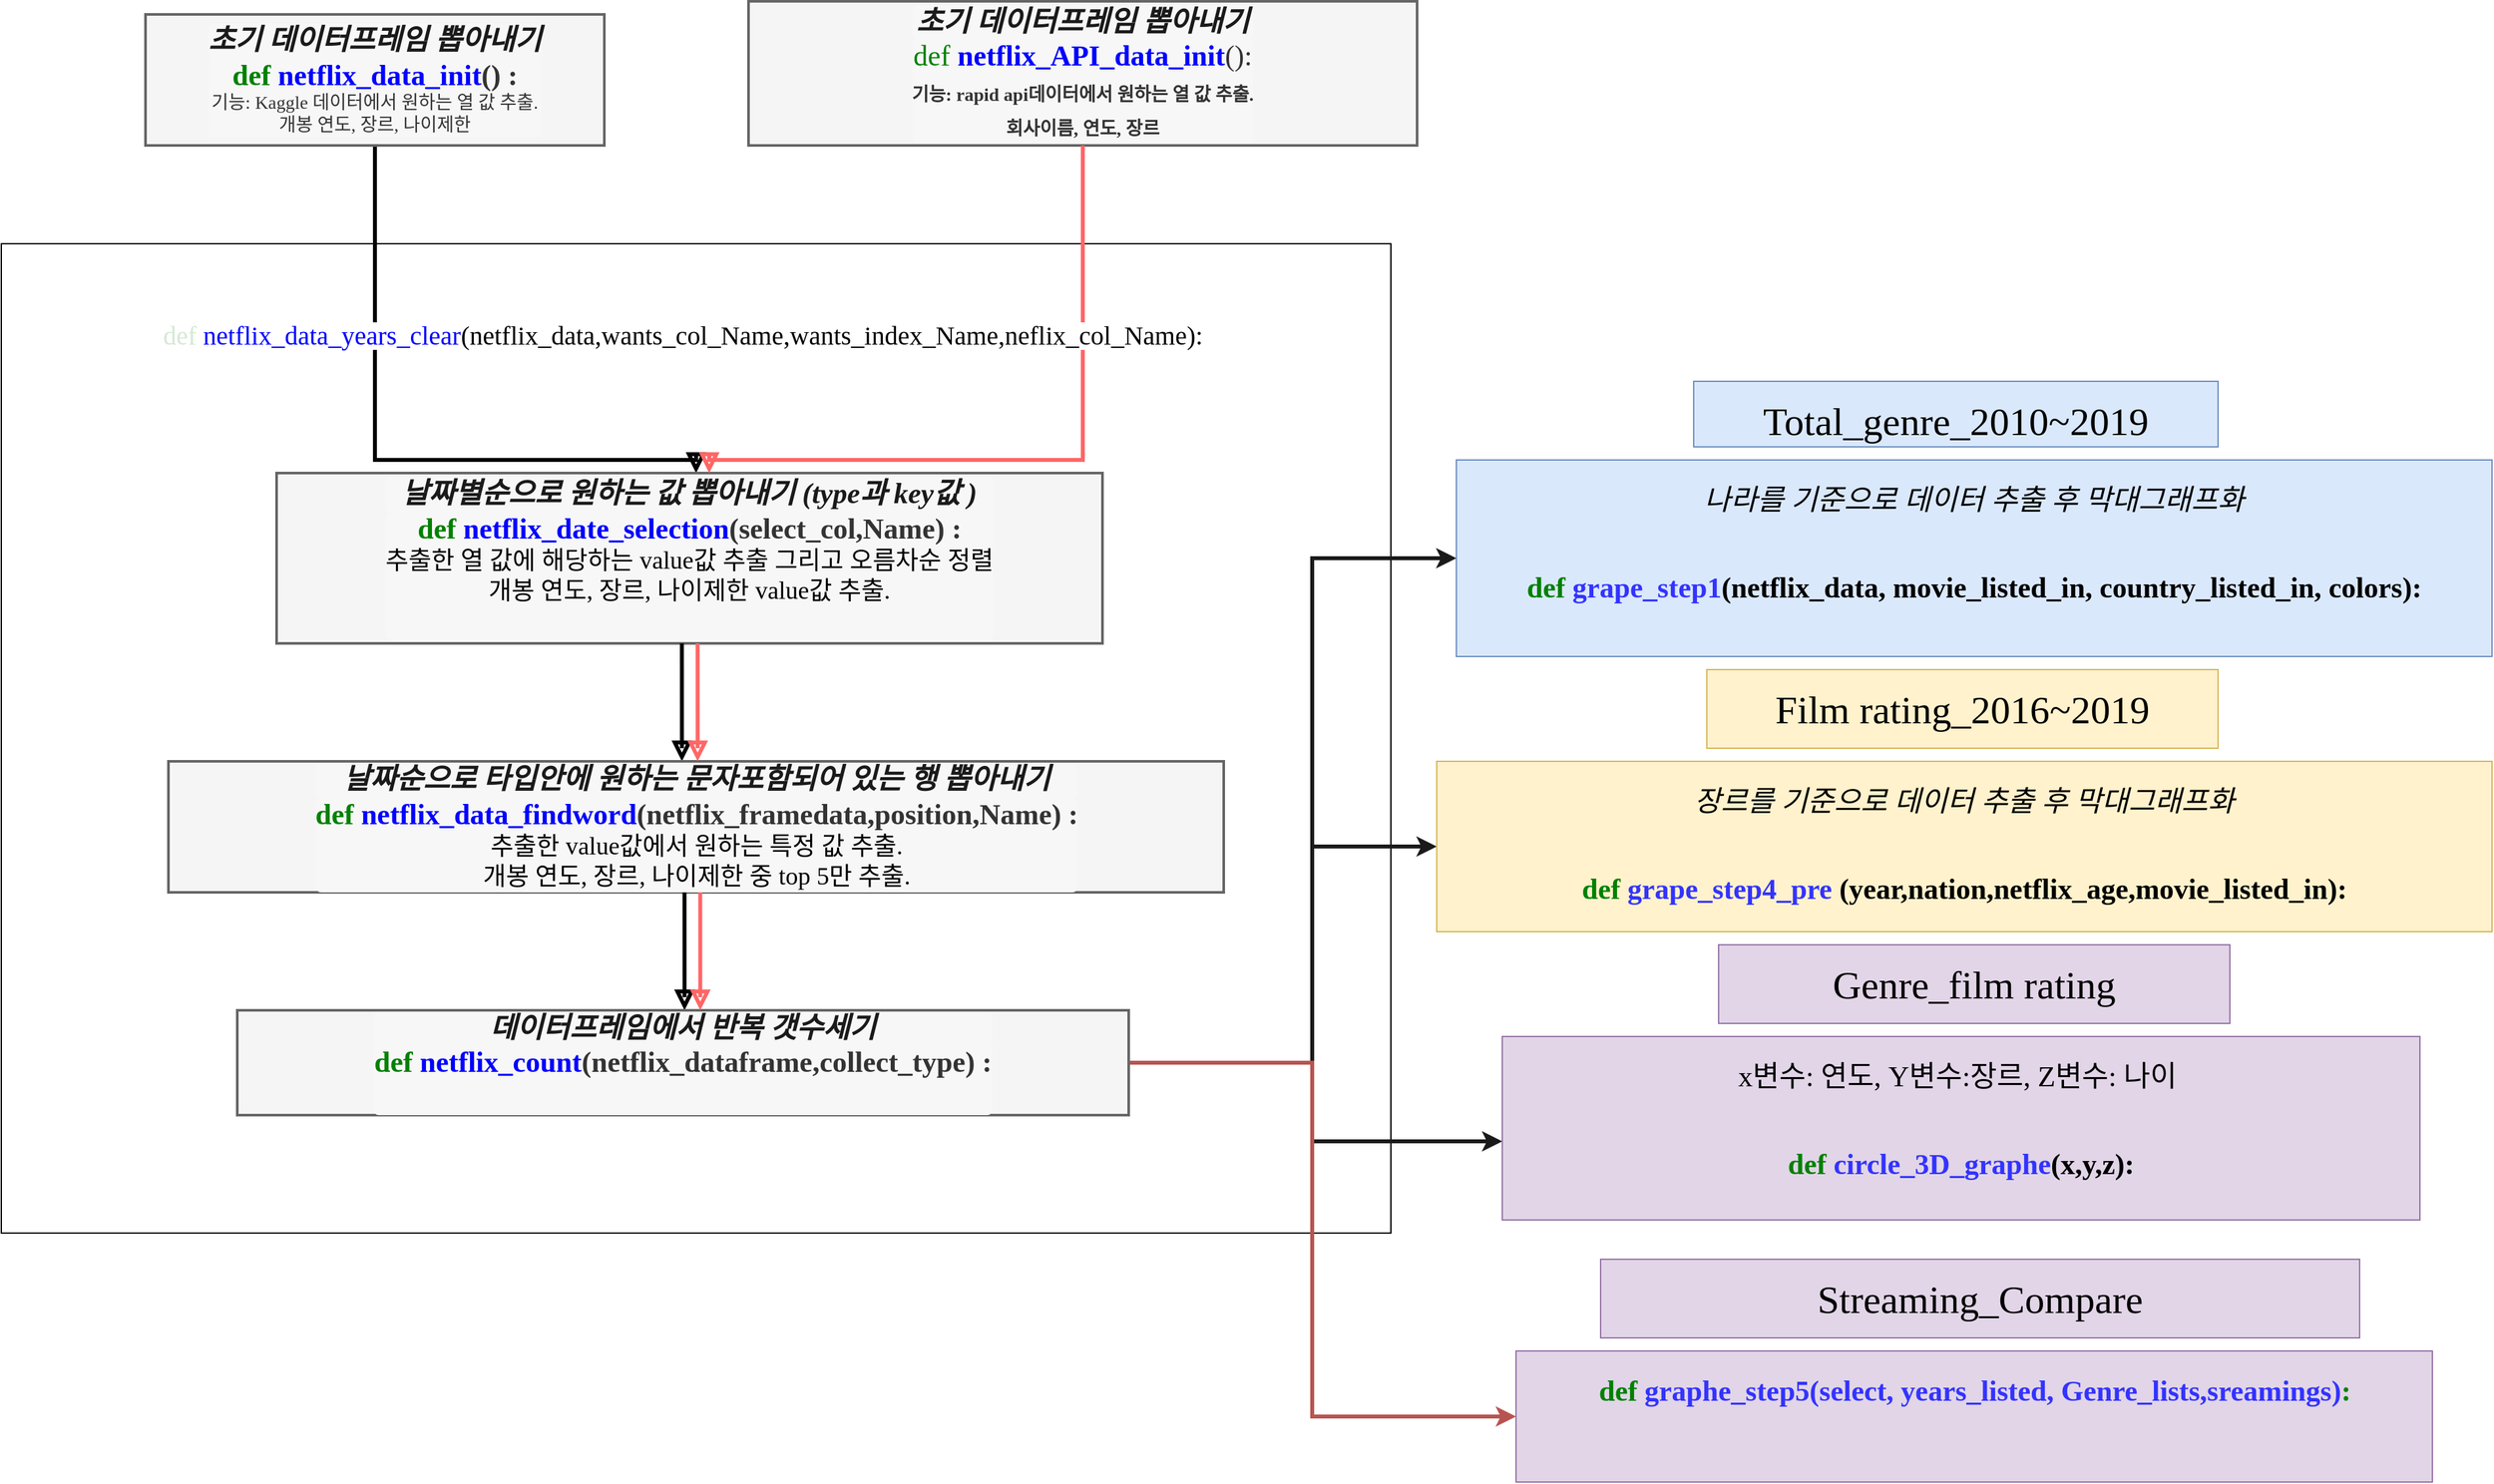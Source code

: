 <mxfile version="13.10.0" type="github">
  <diagram id="C5RBs43oDa-KdzZeNtuy" name="Page-1">
    <mxGraphModel dx="1950" dy="1880" grid="1" gridSize="10" guides="1" tooltips="1" connect="1" arrows="1" fold="1" page="1" pageScale="1" pageWidth="827" pageHeight="1169" math="0" shadow="0">
      <root>
        <mxCell id="WIyWlLk6GJQsqaUBKTNV-0" />
        <mxCell id="WIyWlLk6GJQsqaUBKTNV-1" parent="WIyWlLk6GJQsqaUBKTNV-0" />
        <mxCell id="mw83kt3SS6klAZHMBNV8-18" value="" style="rounded=0;whiteSpace=wrap;html=1;" vertex="1" parent="WIyWlLk6GJQsqaUBKTNV-1">
          <mxGeometry x="110" y="195" width="1060" height="755" as="geometry" />
        </mxCell>
        <mxCell id="WIyWlLk6GJQsqaUBKTNV-2" value="" style="rounded=0;html=1;jettySize=auto;orthogonalLoop=1;fontSize=11;endArrow=block;endFill=0;endSize=8;strokeWidth=3;shadow=0;labelBackgroundColor=none;edgeStyle=orthogonalEdgeStyle;fontFamily=Verdana;" parent="WIyWlLk6GJQsqaUBKTNV-1" source="WIyWlLk6GJQsqaUBKTNV-3" edge="1">
          <mxGeometry relative="1" as="geometry">
            <mxPoint x="640" y="370" as="targetPoint" />
            <Array as="points">
              <mxPoint x="640" y="360" />
            </Array>
          </mxGeometry>
        </mxCell>
        <mxCell id="WIyWlLk6GJQsqaUBKTNV-3" value="&lt;div style=&quot;margin-top: 0px ; margin-bottom: 0px ; padding: 0px ; font-size: 22px ; border-radius: 4px ; line-height: inherit ; word-break: break-all ; overflow-wrap: break-word ; background-color: rgb(247 , 247 , 247) ; border: none&quot;&gt;&lt;span class=&quot;c1&quot; style=&quot;margin: 0px ; padding: 0px ; font-style: italic ; font-size: 22px&quot;&gt;&lt;font color=&quot;#1a1a1a&quot;&gt;초기 데이터프레임 뽑아내기&lt;/font&gt;&lt;/span&gt;&lt;/div&gt;&lt;div style=&quot;margin-top: 0px ; margin-bottom: 0px ; padding: 0px ; font-size: 22px ; border-radius: 4px ; line-height: inherit ; word-break: break-all ; overflow-wrap: break-word ; background-color: rgb(247 , 247 , 247) ; border: none&quot;&gt;&lt;span class=&quot;c1&quot; style=&quot;margin: 0px ; padding: 0px ; font-style: italic ; font-size: 22px&quot;&gt;&lt;div style=&quot;margin-top: 0px ; margin-bottom: 0px ; padding: 0px ; color: rgb(51 , 51 , 51) ; border-radius: 4px ; line-height: inherit ; word-break: break-all ; overflow-wrap: break-word ; border: none ; font-style: normal ; font-size: 22px&quot;&gt;&lt;span class=&quot;k&quot; style=&quot;margin: 0px ; padding: 0px ; color: green ; font-size: 22px&quot;&gt;def&lt;/span&gt; &lt;span class=&quot;nf&quot; style=&quot;margin: 0px ; padding: 0px ; color: blue ; font-size: 22px&quot;&gt;netflix_data_init&lt;/span&gt;&lt;span class=&quot;p&quot; style=&quot;margin: 0px ; padding: 0px ; font-size: 22px&quot;&gt;()&lt;/span&gt; &lt;span class=&quot;p&quot; style=&quot;margin: 0px ; padding: 0px ; font-size: 22px&quot;&gt;:&lt;/span&gt;&lt;/div&gt;&lt;div style=&quot;color: rgb(51 , 51 , 51) ; margin-top: 0px ; margin-bottom: 0px ; padding: 0px ; border-radius: 4px ; line-height: inherit ; word-break: break-all ; overflow-wrap: break-word ; border: none ; font-style: normal ; font-size: 22px&quot;&gt;&lt;span class=&quot;p&quot; style=&quot;margin: 0px ; padding: 0px ; font-size: 22px&quot;&gt;&lt;div style=&quot;font-weight: normal ; margin-top: 0px ; margin-bottom: 0px ; padding: 0px ; font-size: 14px ; border-radius: 4px ; line-height: inherit ; word-break: break-all ; overflow-wrap: break-word ; border: none&quot;&gt;기능: Kaggle 데이터에서 원하는 열 값 추출.&lt;/div&gt;&lt;div style=&quot;font-weight: normal ; margin-top: 0px ; margin-bottom: 0px ; padding: 0px ; font-size: 14px ; border-radius: 4px ; line-height: inherit ; word-break: break-all ; overflow-wrap: break-word ; border: none&quot;&gt;개봉 연도, 장르, 나이제한&lt;/div&gt;&lt;/span&gt;&lt;/div&gt;&lt;/span&gt;&lt;/div&gt;" style="rounded=1;whiteSpace=wrap;html=1;fontSize=22;glass=0;strokeWidth=2;shadow=0;arcSize=0;fillColor=#f5f5f5;strokeColor=#666666;fontColor=#333333;fontStyle=1;fontFamily=Verdana;" parent="WIyWlLk6GJQsqaUBKTNV-1" vertex="1">
          <mxGeometry x="220" y="20" width="350" height="100" as="geometry" />
        </mxCell>
        <mxCell id="v4P511_lq6QHLKLVtvHj-0" value="&lt;h2 style=&quot;box-sizing: border-box; margin: 0px 0px 30px; padding: 0px; font-weight: normal; line-height: 47.5px; color: rgb(0, 0, 0); font-style: normal; font-stretch: normal; letter-spacing: normal; text-indent: 0px; text-transform: none; word-spacing: 0px; text-decoration: none;&quot;&gt;&lt;font style=&quot;font-size: 30px&quot;&gt;Total_genre_2010~2019&lt;/font&gt;&lt;/h2&gt;" style="text;whiteSpace=wrap;html=1;fillColor=#dae8fc;strokeColor=#6c8ebf;align=center;fontFamily=Verdana;" parent="WIyWlLk6GJQsqaUBKTNV-1" vertex="1">
          <mxGeometry x="1401" y="300" width="400" height="50" as="geometry" />
        </mxCell>
        <mxCell id="v4P511_lq6QHLKLVtvHj-3" value="&lt;div style=&quot;margin-top: 0px ; margin-bottom: 0px ; padding: 0px ; font-size: 22px ; border-radius: 4px ; line-height: inherit ; word-break: break-all ; overflow-wrap: break-word ; background-color: rgb(247 , 247 , 247) ; border: none&quot;&gt;&lt;font color=&quot;#1a1a1a&quot;&gt;&lt;span class=&quot;c1&quot; style=&quot;margin: 0px ; padding: 0px ; font-style: italic ; font-size: 22px&quot;&gt;날짜별순으로 원하는 값 뽑아내기 (type과 key값 )&lt;/span&gt;&lt;br style=&quot;font-size: 22px&quot;&gt;&lt;/font&gt;&lt;/div&gt;&lt;div style=&quot;margin-top: 0px ; margin-bottom: 0px ; padding: 0px ; font-size: 22px ; border-radius: 4px ; line-height: inherit ; word-break: break-all ; overflow-wrap: break-word ; background-color: rgb(247 , 247 , 247) ; border: none&quot;&gt;&lt;div style=&quot;margin-top: 0px ; margin-bottom: 0px ; padding: 0px ; border-radius: 4px ; line-height: inherit ; word-break: break-all ; overflow-wrap: break-word ; border: none ; font-size: 22px&quot;&gt;&lt;span class=&quot;k&quot; style=&quot;margin: 0px ; padding: 0px ; color: green ; font-size: 22px&quot;&gt;def&lt;/span&gt; &lt;span class=&quot;nf&quot; style=&quot;margin: 0px ; padding: 0px ; color: blue ; font-size: 22px&quot;&gt;netflix_date_selection&lt;/span&gt;&lt;span class=&quot;p&quot; style=&quot;margin: 0px ; padding: 0px ; font-size: 22px&quot;&gt;(&lt;/span&gt;&lt;span class=&quot;n&quot; style=&quot;margin: 0px ; padding: 0px ; font-size: 22px&quot;&gt;select_col&lt;/span&gt;&lt;span class=&quot;p&quot; style=&quot;margin: 0px ; padding: 0px ; font-size: 22px&quot;&gt;,&lt;/span&gt;&lt;span class=&quot;n&quot; style=&quot;margin: 0px ; padding: 0px ; font-size: 22px&quot;&gt;Name&lt;/span&gt;&lt;span class=&quot;p&quot; style=&quot;margin: 0px ; padding: 0px ; font-size: 22px&quot;&gt;)&lt;/span&gt; &lt;span class=&quot;p&quot; style=&quot;margin: 0px ; padding: 0px ; font-size: 22px&quot;&gt;:&lt;/span&gt;&lt;br style=&quot;font-size: 22px&quot;&gt;&lt;/div&gt;&lt;div style=&quot;margin-top: 0px ; margin-bottom: 0px ; padding: 0px ; border-radius: 4px ; line-height: inherit ; word-break: break-all ; overflow-wrap: break-word ; border: none ; font-size: 22px&quot;&gt;&lt;span class=&quot;p&quot; style=&quot;margin: 0px ; padding: 0px ; font-size: 19px&quot;&gt;&lt;font color=&quot;#000000&quot; style=&quot;font-size: 19px&quot;&gt;&lt;div style=&quot;font-weight: normal ; margin-top: 0px ; margin-bottom: 0px ; padding: 0px ; border-radius: 4px ; line-height: inherit ; word-break: break-all ; overflow-wrap: break-word ; border: none&quot;&gt;&lt;span class=&quot;p&quot; style=&quot;margin: 0px ; padding: 0px&quot;&gt;추출한 열 값에 해당하는 value값 추출 그리고 오름차순 정렬&lt;/span&gt;&lt;/div&gt;&lt;div style=&quot;font-weight: normal ; margin-top: 0px ; margin-bottom: 0px ; padding: 0px ; border-radius: 4px ; line-height: inherit ; word-break: break-all ; overflow-wrap: break-word ; border: none&quot;&gt;&lt;span class=&quot;p&quot; style=&quot;margin: 0px ; padding: 0px&quot;&gt;개봉 연도, 장르, 나이제한 value값 추출.&lt;/span&gt;&lt;/div&gt;&lt;/font&gt;&lt;/span&gt;&lt;/div&gt;&lt;div style=&quot;color: rgb(51 , 51 , 51) ; font-size: 22px&quot;&gt;&lt;span class=&quot;p&quot; style=&quot;margin: 0px ; padding: 0px ; font-size: 22px&quot;&gt;&lt;br style=&quot;font-size: 22px&quot;&gt;&lt;/span&gt;&lt;/div&gt;&lt;/div&gt;" style="rounded=1;whiteSpace=wrap;html=1;fontSize=22;glass=0;strokeWidth=2;shadow=0;arcSize=0&#xa;;fillColor=#f5f5f5;strokeColor=#666666;fontColor=#333333;fontStyle=1;fontFamily=Verdana;" parent="WIyWlLk6GJQsqaUBKTNV-1" vertex="1">
          <mxGeometry x="320" y="370" width="630" height="130" as="geometry" />
        </mxCell>
        <mxCell id="v4P511_lq6QHLKLVtvHj-4" value="" style="rounded=0;html=1;jettySize=auto;orthogonalLoop=1;fontSize=11;endArrow=block;endFill=0;endSize=8;strokeWidth=3;shadow=0;labelBackgroundColor=none;edgeStyle=orthogonalEdgeStyle;fontFamily=Verdana;" parent="WIyWlLk6GJQsqaUBKTNV-1" edge="1">
          <mxGeometry relative="1" as="geometry">
            <mxPoint x="629.17" y="500" as="sourcePoint" />
            <mxPoint x="629.17" y="590" as="targetPoint" />
            <Array as="points">
              <mxPoint x="629.17" y="580" />
            </Array>
          </mxGeometry>
        </mxCell>
        <mxCell id="v4P511_lq6QHLKLVtvHj-5" value="&lt;div style=&quot;margin-top: 0px ; margin-bottom: 0px ; padding: 0px ; font-size: 22px ; border-radius: 4px ; line-height: inherit ; word-break: break-all ; overflow-wrap: break-word ; background-color: rgb(247 , 247 , 247) ; border: none&quot;&gt;&lt;span class=&quot;c1&quot; style=&quot;margin: 0px ; padding: 0px ; font-style: italic ; font-size: 22px&quot;&gt;&lt;font color=&quot;#1a1a1a&quot;&gt;날짜순으로 타입안에 원하는 문자포함되어 있는 행 뽑아내기&lt;/font&gt;&lt;/span&gt;&lt;br style=&quot;font-size: 22px&quot;&gt;&lt;/div&gt;&lt;div style=&quot;margin-top: 0px ; margin-bottom: 0px ; padding: 0px ; font-size: 22px ; border-radius: 4px ; line-height: inherit ; word-break: break-all ; overflow-wrap: break-word ; background-color: rgb(247 , 247 , 247) ; border: none&quot;&gt;&lt;div style=&quot;color: rgb(51 , 51 , 51) ; margin-top: 0px ; margin-bottom: 0px ; padding: 0px ; border-radius: 4px ; line-height: inherit ; word-break: break-all ; overflow-wrap: break-word ; border: none ; font-size: 22px&quot;&gt;&lt;span class=&quot;k&quot; style=&quot;margin: 0px ; padding: 0px ; color: green ; font-size: 22px&quot;&gt;def&lt;/span&gt; &lt;span class=&quot;nf&quot; style=&quot;margin: 0px ; padding: 0px ; color: blue ; font-size: 22px&quot;&gt;netflix_data_findword&lt;/span&gt;&lt;span class=&quot;p&quot; style=&quot;margin: 0px ; padding: 0px ; font-size: 22px&quot;&gt;(&lt;/span&gt;&lt;span class=&quot;n&quot; style=&quot;margin: 0px ; padding: 0px ; font-size: 22px&quot;&gt;netflix_framedata&lt;/span&gt;&lt;span class=&quot;p&quot; style=&quot;margin: 0px ; padding: 0px ; font-size: 22px&quot;&gt;,&lt;/span&gt;&lt;span class=&quot;n&quot; style=&quot;margin: 0px ; padding: 0px ; font-size: 22px&quot;&gt;position&lt;/span&gt;&lt;span class=&quot;p&quot; style=&quot;margin: 0px ; padding: 0px ; font-size: 22px&quot;&gt;,&lt;/span&gt;&lt;span class=&quot;n&quot; style=&quot;margin: 0px ; padding: 0px ; font-size: 22px&quot;&gt;Name&lt;/span&gt;&lt;span class=&quot;p&quot; style=&quot;margin: 0px ; padding: 0px ; font-size: 22px&quot;&gt;)&lt;/span&gt; &lt;span class=&quot;p&quot; style=&quot;margin: 0px ; padding: 0px ; font-size: 22px&quot;&gt;:&lt;/span&gt;&lt;br style=&quot;font-size: 22px&quot;&gt;&lt;/div&gt;&lt;div style=&quot;font-size: 22px&quot;&gt;&lt;span class=&quot;p&quot; style=&quot;margin: 0px ; padding: 0px ; font-size: 22px&quot;&gt;&lt;div style=&quot;font-weight: normal ; margin-top: 0px ; margin-bottom: 0px ; padding: 0px ; font-size: 19px ; border-radius: 4px ; line-height: inherit ; word-break: break-all ; overflow-wrap: break-word ; border: none&quot;&gt;&lt;font color=&quot;#000000&quot; style=&quot;font-size: 19px&quot;&gt;&lt;div style=&quot;margin-top: 0px ; margin-bottom: 0px ; padding: 0px ; border-radius: 4px ; line-height: inherit ; word-break: break-all ; overflow-wrap: break-word ; border: none&quot;&gt;추출한 value값에서 원하는 특정 값 추출. &lt;/div&gt;&lt;div style=&quot;margin-top: 0px ; margin-bottom: 0px ; padding: 0px ; border-radius: 4px ; line-height: inherit ; word-break: break-all ; overflow-wrap: break-word ; border: none&quot;&gt;개봉 연도, 장르, 나이제한 중 top 5만 추출. &lt;/div&gt;&lt;/font&gt;&lt;/div&gt;&lt;/span&gt;&lt;/div&gt;&lt;/div&gt;" style="rounded=1;whiteSpace=wrap;html=1;fontSize=22;glass=0;strokeWidth=2;shadow=0;arcSize=0;fillColor=#f5f5f5;strokeColor=#666666;fontColor=#333333;fontStyle=1;fontFamily=Verdana;" parent="WIyWlLk6GJQsqaUBKTNV-1" vertex="1">
          <mxGeometry x="237.5" y="590" width="805" height="100" as="geometry" />
        </mxCell>
        <mxCell id="v4P511_lq6QHLKLVtvHj-6" value="" style="rounded=0;html=1;jettySize=auto;orthogonalLoop=1;fontSize=11;endArrow=block;endFill=0;endSize=8;strokeWidth=3;shadow=0;labelBackgroundColor=none;edgeStyle=orthogonalEdgeStyle;fontFamily=Verdana;" parent="WIyWlLk6GJQsqaUBKTNV-1" edge="1">
          <mxGeometry relative="1" as="geometry">
            <mxPoint x="631.17" y="690" as="sourcePoint" />
            <mxPoint x="631.17" y="780" as="targetPoint" />
            <Array as="points">
              <mxPoint x="631.17" y="770" />
            </Array>
          </mxGeometry>
        </mxCell>
        <mxCell id="hbJDEx1IGWLHkMpEqQxU-16" style="edgeStyle=orthogonalEdgeStyle;rounded=0;orthogonalLoop=1;jettySize=auto;html=1;entryX=0;entryY=0.5;entryDx=0;entryDy=0;strokeWidth=3;strokeColor=#1A1A1A;fontFamily=Verdana;" parent="WIyWlLk6GJQsqaUBKTNV-1" source="v4P511_lq6QHLKLVtvHj-7" target="hbJDEx1IGWLHkMpEqQxU-2" edge="1">
          <mxGeometry relative="1" as="geometry">
            <Array as="points">
              <mxPoint x="1110" y="820" />
              <mxPoint x="1110" y="435" />
            </Array>
          </mxGeometry>
        </mxCell>
        <mxCell id="hbJDEx1IGWLHkMpEqQxU-17" style="edgeStyle=orthogonalEdgeStyle;rounded=0;orthogonalLoop=1;jettySize=auto;html=1;entryX=0;entryY=0.5;entryDx=0;entryDy=0;strokeColor=#1A1A1A;strokeWidth=3;fontFamily=Verdana;" parent="WIyWlLk6GJQsqaUBKTNV-1" source="v4P511_lq6QHLKLVtvHj-7" target="hbJDEx1IGWLHkMpEqQxU-3" edge="1">
          <mxGeometry relative="1" as="geometry">
            <Array as="points">
              <mxPoint x="1110" y="820" />
              <mxPoint x="1110" y="655" />
            </Array>
          </mxGeometry>
        </mxCell>
        <mxCell id="hbJDEx1IGWLHkMpEqQxU-18" style="edgeStyle=orthogonalEdgeStyle;rounded=0;orthogonalLoop=1;jettySize=auto;html=1;strokeColor=#1A1A1A;strokeWidth=3;fontFamily=Verdana;" parent="WIyWlLk6GJQsqaUBKTNV-1" source="v4P511_lq6QHLKLVtvHj-7" target="hbJDEx1IGWLHkMpEqQxU-8" edge="1">
          <mxGeometry relative="1" as="geometry">
            <Array as="points">
              <mxPoint x="1110" y="820" />
              <mxPoint x="1110" y="880" />
            </Array>
          </mxGeometry>
        </mxCell>
        <mxCell id="hbJDEx1IGWLHkMpEqQxU-22" style="edgeStyle=orthogonalEdgeStyle;rounded=0;orthogonalLoop=1;jettySize=auto;html=1;entryX=0;entryY=0.5;entryDx=0;entryDy=0;strokeColor=#b85450;strokeWidth=3;fillColor=#f8cecc;fontFamily=Verdana;" parent="WIyWlLk6GJQsqaUBKTNV-1" source="v4P511_lq6QHLKLVtvHj-7" target="hbJDEx1IGWLHkMpEqQxU-21" edge="1">
          <mxGeometry relative="1" as="geometry">
            <Array as="points">
              <mxPoint x="1110" y="820" />
              <mxPoint x="1110" y="1090" />
            </Array>
          </mxGeometry>
        </mxCell>
        <mxCell id="v4P511_lq6QHLKLVtvHj-7" value="&lt;div style=&quot;margin-top: 0px ; margin-bottom: 0px ; padding: 0px ; font-size: 22px ; border-radius: 4px ; line-height: inherit ; word-break: break-all ; overflow-wrap: break-word ; background-color: rgb(247 , 247 , 247) ; border: none&quot;&gt;&lt;font color=&quot;#1a1a1a&quot;&gt;&lt;span class=&quot;c1&quot; style=&quot;margin: 0px ; padding: 0px ; font-style: italic ; font-size: 22px&quot;&gt;데이터프레임에서 반복 갯수세기&lt;/span&gt;&lt;br style=&quot;font-size: 22px&quot;&gt;&lt;/font&gt;&lt;/div&gt;&lt;div style=&quot;margin-top: 0px ; margin-bottom: 0px ; padding: 0px ; font-size: 22px ; border-radius: 4px ; line-height: inherit ; word-break: break-all ; overflow-wrap: break-word ; background-color: rgb(247 , 247 , 247) ; border: none&quot;&gt;&lt;div style=&quot;margin-top: 0px ; margin-bottom: 0px ; padding: 0px ; border-radius: 4px ; line-height: inherit ; word-break: break-all ; overflow-wrap: break-word ; border: none ; font-size: 22px&quot;&gt;&lt;span class=&quot;k&quot; style=&quot;margin: 0px ; padding: 0px ; color: green ; font-size: 22px&quot;&gt;def&lt;/span&gt; &lt;span class=&quot;nf&quot; style=&quot;margin: 0px ; padding: 0px ; color: blue ; font-size: 22px&quot;&gt;netflix_count&lt;/span&gt;&lt;span class=&quot;p&quot; style=&quot;margin: 0px ; padding: 0px ; font-size: 22px&quot;&gt;(&lt;/span&gt;&lt;span class=&quot;n&quot; style=&quot;margin: 0px ; padding: 0px ; font-size: 22px&quot;&gt;netflix_dataframe&lt;/span&gt;&lt;span class=&quot;p&quot; style=&quot;margin: 0px ; padding: 0px ; font-size: 22px&quot;&gt;,&lt;/span&gt;&lt;span class=&quot;n&quot; style=&quot;margin: 0px ; padding: 0px ; font-size: 22px&quot;&gt;collect_type&lt;/span&gt;&lt;span class=&quot;p&quot; style=&quot;margin: 0px ; padding: 0px ; font-size: 22px&quot;&gt;)&lt;/span&gt; &lt;span class=&quot;p&quot; style=&quot;margin: 0px ; padding: 0px ; font-size: 22px&quot;&gt;:&lt;/span&gt;&lt;br style=&quot;font-size: 22px&quot;&gt;&lt;/div&gt;&lt;div style=&quot;color: rgb(51 , 51 , 51) ; font-size: 22px&quot;&gt;&lt;span class=&quot;p&quot; style=&quot;margin: 0px ; padding: 0px ; font-size: 22px&quot;&gt;&lt;br style=&quot;font-size: 22px&quot;&gt;&lt;/span&gt;&lt;/div&gt;&lt;/div&gt;" style="rounded=1;whiteSpace=wrap;html=1;fontSize=22;glass=0;strokeWidth=2;shadow=0;arcSize=0;fillColor=#f5f5f5;strokeColor=#666666;fontColor=#333333;fontStyle=1;fontFamily=Verdana;" parent="WIyWlLk6GJQsqaUBKTNV-1" vertex="1">
          <mxGeometry x="290" y="780" width="680" height="80" as="geometry" />
        </mxCell>
        <mxCell id="hbJDEx1IGWLHkMpEqQxU-2" value="&lt;h2 style=&quot;box-sizing: border-box; margin: 0px 0px 30px; padding: 0px; font-weight: normal; line-height: 47.5px; font-size: 22px; font-stretch: normal;&quot;&gt;&lt;i&gt;나라를 기준으로 데이터 추출 후 막대그래프화&lt;/i&gt;&lt;/h2&gt;&lt;div&gt;&lt;font style=&quot;font-size: 22px&quot;&gt;&lt;b&gt;&lt;span style=&quot;color: green&quot;&gt;def&lt;/span&gt;&amp;nbsp;&lt;font color=&quot;#3333ff&quot;&gt;grape_step1&lt;/font&gt;(netflix_data, movie_listed_in, country_listed_in, colors):&lt;/b&gt;&lt;/font&gt;&lt;/div&gt;" style="text;whiteSpace=wrap;html=1;fillColor=#dae8fc;strokeColor=#6c8ebf;align=center;fontFamily=Verdana;" parent="WIyWlLk6GJQsqaUBKTNV-1" vertex="1">
          <mxGeometry x="1220" y="360" width="790" height="150" as="geometry" />
        </mxCell>
        <mxCell id="hbJDEx1IGWLHkMpEqQxU-3" value="&lt;h2 style=&quot;box-sizing: border-box; margin: 0px 0px 30px; padding: 0px; font-weight: normal; line-height: 47.5px; font-size: 22px; font-stretch: normal;&quot;&gt;&lt;i&gt;장르를 기준으로 데이터 추출 후 막대그래프화&lt;/i&gt;&lt;/h2&gt;&lt;div&gt;&lt;b style=&quot;font-size: 22px&quot;&gt;&lt;span style=&quot;color: green&quot;&gt;def&lt;/span&gt;&amp;nbsp;&lt;font color=&quot;#3333ff&quot;&gt;grape_step4_pre&lt;/font&gt;&amp;nbsp;(year,nation,netflix_age,movie_listed_in):&lt;/b&gt;&lt;i&gt;&lt;br&gt;&lt;/i&gt;&lt;/div&gt;" style="text;whiteSpace=wrap;html=1;fillColor=#fff2cc;strokeColor=#d6b656;align=center;fontFamily=Verdana;" parent="WIyWlLk6GJQsqaUBKTNV-1" vertex="1">
          <mxGeometry x="1205" y="590" width="805" height="130" as="geometry" />
        </mxCell>
        <mxCell id="hbJDEx1IGWLHkMpEqQxU-4" value="&lt;h2 style=&quot;box-sizing: border-box; margin: 0px 0px 30px; padding: 0px; font-weight: normal; line-height: 47.5px; color: rgb(0, 0, 0); font-style: normal; font-stretch: normal; letter-spacing: normal; text-indent: 0px; text-transform: none; word-spacing: 0px; text-decoration: none;&quot;&gt;&lt;font style=&quot;font-size: 30px&quot;&gt;Film rating_2016~2019&lt;/font&gt;&lt;/h2&gt;" style="text;whiteSpace=wrap;html=1;fillColor=#fff2cc;strokeColor=#d6b656;align=center;fontFamily=Verdana;" parent="WIyWlLk6GJQsqaUBKTNV-1" vertex="1">
          <mxGeometry x="1411" y="520" width="390" height="60" as="geometry" />
        </mxCell>
        <mxCell id="hbJDEx1IGWLHkMpEqQxU-5" value="&lt;h2 style=&quot;box-sizing: border-box; margin: 0px 0px 30px; padding: 0px; font-weight: normal; line-height: 47.5px; color: rgb(0, 0, 0); font-style: normal; font-stretch: normal; letter-spacing: normal; text-indent: 0px; text-transform: none; word-spacing: 0px; text-decoration: none;&quot;&gt;&lt;span style=&quot;font-size: 30px&quot;&gt;Genre_film rating&lt;/span&gt;&lt;/h2&gt;" style="text;whiteSpace=wrap;html=1;fillColor=#e1d5e7;strokeColor=#9673a6;align=center;fontFamily=Verdana;" parent="WIyWlLk6GJQsqaUBKTNV-1" vertex="1">
          <mxGeometry x="1420" y="730" width="390" height="60" as="geometry" />
        </mxCell>
        <mxCell id="hbJDEx1IGWLHkMpEqQxU-6" style="edgeStyle=orthogonalEdgeStyle;rounded=0;orthogonalLoop=1;jettySize=auto;html=1;exitX=0.5;exitY=1;exitDx=0;exitDy=0;fontFamily=Verdana;" parent="WIyWlLk6GJQsqaUBKTNV-1" source="hbJDEx1IGWLHkMpEqQxU-3" target="hbJDEx1IGWLHkMpEqQxU-3" edge="1">
          <mxGeometry relative="1" as="geometry" />
        </mxCell>
        <mxCell id="hbJDEx1IGWLHkMpEqQxU-8" value="&lt;h2 style=&quot;box-sizing: border-box; margin: 0px 0px 30px; padding: 0px; font-weight: normal; line-height: 47.5px; color: rgb(0, 0, 0); font-style: normal; font-stretch: normal; letter-spacing: normal; text-indent: 0px; text-transform: none; word-spacing: 0px; text-decoration: none; font-size: 22px;&quot;&gt;x변수: 연도, Y변수:장르, Z변수: 나이&amp;nbsp;&lt;/h2&gt;&lt;b&gt;&lt;span style=&quot;font-size: 22px&quot;&gt;&lt;span style=&quot;color: green&quot;&gt;def&amp;nbsp;&lt;/span&gt;&lt;/span&gt;&lt;span style=&quot;font-size: 22px;&quot;&gt;&lt;font color=&quot;#3333ff&quot;&gt;circle_3D_graphe&lt;/font&gt;(x,y,z):&lt;/span&gt;&lt;span style=&quot;font-size: 22px&quot;&gt;&lt;span style=&quot;color: green&quot;&gt;&lt;br&gt;&lt;/span&gt;&lt;/span&gt;&lt;/b&gt;&lt;div&gt;&lt;br&gt;&lt;/div&gt;" style="text;whiteSpace=wrap;html=1;fillColor=#e1d5e7;strokeColor=#9673a6;align=center;fontFamily=Verdana;" parent="WIyWlLk6GJQsqaUBKTNV-1" vertex="1">
          <mxGeometry x="1255" y="800" width="700" height="140" as="geometry" />
        </mxCell>
        <mxCell id="hbJDEx1IGWLHkMpEqQxU-10" value="&lt;div style=&quot;margin-top: 0px ; margin-bottom: 0px ; padding: 0px ; font-size: 22px ; border-radius: 4px ; line-height: inherit ; word-break: break-all ; overflow-wrap: break-word ; background-color: rgb(247 , 247 , 247) ; border: none&quot;&gt;&lt;span class=&quot;c1&quot; style=&quot;margin: 0px ; padding: 0px ; font-style: italic ; font-size: 22px&quot;&gt;&lt;font color=&quot;#1a1a1a&quot;&gt;초기 데이터프레임 뽑아내기&lt;/font&gt;&lt;/span&gt;&lt;/div&gt;&lt;div style=&quot;margin-top: 0px ; margin-bottom: 0px ; padding: 0px ; border-radius: 4px ; line-height: inherit ; word-break: break-all ; overflow-wrap: break-word ; background-color: rgb(247 , 247 , 247) ; border: none&quot;&gt;&lt;span class=&quot;c1&quot; style=&quot;margin: 0px ; padding: 0px ; font-style: italic&quot;&gt;&lt;div style=&quot;margin-top: 0px ; margin-bottom: 0px ; padding: 0px ; color: rgb(51 , 51 , 51) ; border-radius: 4px ; line-height: inherit ; word-break: break-all ; overflow-wrap: break-word ; border: none ; font-style: normal&quot;&gt;&lt;div style=&quot;font-size: 22px ; margin-top: 0px ; margin-bottom: 0px ; padding: 0px ; border-radius: 4px ; line-height: inherit ; word-break: break-all ; overflow-wrap: break-word ; border: none&quot;&gt;&lt;span class=&quot;k&quot; style=&quot;font-weight: normal ; margin: 0px ; padding: 0px ; color: green&quot;&gt;def&lt;/span&gt;&lt;span style=&quot;font-weight: normal&quot;&gt; &lt;/span&gt;&lt;span class=&quot;nf&quot; style=&quot;margin: 0px ; padding: 0px ; color: blue&quot;&gt;netflix_API_data_init&lt;/span&gt;&lt;span class=&quot;p&quot; style=&quot;font-weight: normal ; margin: 0px ; padding: 0px&quot;&gt;():&lt;/span&gt;&lt;span style=&quot;font-weight: normal&quot;&gt;&lt;br&gt;&lt;/span&gt;&lt;/div&gt;&lt;div&gt;&lt;span class=&quot;p&quot; style=&quot;margin: 0px ; padding: 0px&quot;&gt;&lt;font style=&quot;font-size: 14px&quot;&gt;기능: rapid api데이터에서 원하는 열 값 추출.&lt;/font&gt;&lt;/span&gt;&lt;/div&gt;&lt;div&gt;&lt;span class=&quot;p&quot; style=&quot;margin: 0px ; padding: 0px&quot;&gt;&lt;font style=&quot;font-size: 14px&quot;&gt;회사이름, 연도, 장르&lt;/font&gt;&lt;/span&gt;&lt;/div&gt;&lt;/div&gt;&lt;/span&gt;&lt;/div&gt;" style="rounded=1;whiteSpace=wrap;html=1;fontSize=22;glass=0;strokeWidth=2;shadow=0;arcSize=0;fillColor=#f5f5f5;strokeColor=#666666;fontStyle=1;fontColor=#333333;fontFamily=Verdana;" parent="WIyWlLk6GJQsqaUBKTNV-1" vertex="1">
          <mxGeometry x="680" y="10" width="510" height="110" as="geometry" />
        </mxCell>
        <mxCell id="hbJDEx1IGWLHkMpEqQxU-11" value="" style="rounded=0;html=1;jettySize=auto;orthogonalLoop=1;fontSize=11;endArrow=block;endFill=0;endSize=8;strokeWidth=3;shadow=0;labelBackgroundColor=none;edgeStyle=orthogonalEdgeStyle;exitX=0.5;exitY=1;exitDx=0;exitDy=0;strokeColor=#FF6666;fontFamily=Verdana;" parent="WIyWlLk6GJQsqaUBKTNV-1" source="hbJDEx1IGWLHkMpEqQxU-10" edge="1">
          <mxGeometry relative="1" as="geometry">
            <mxPoint x="650" y="370" as="targetPoint" />
            <Array as="points">
              <mxPoint x="935" y="360" />
              <mxPoint x="650" y="360" />
            </Array>
            <mxPoint x="405" y="300" as="sourcePoint" />
          </mxGeometry>
        </mxCell>
        <mxCell id="hbJDEx1IGWLHkMpEqQxU-13" value="" style="rounded=0;html=1;jettySize=auto;orthogonalLoop=1;fontSize=11;endArrow=block;endFill=0;endSize=8;strokeWidth=3;shadow=0;labelBackgroundColor=none;edgeStyle=orthogonalEdgeStyle;strokeColor=#FF6666;fontFamily=Verdana;" parent="WIyWlLk6GJQsqaUBKTNV-1" edge="1">
          <mxGeometry relative="1" as="geometry">
            <mxPoint x="641.17" y="500" as="sourcePoint" />
            <mxPoint x="641.17" y="590" as="targetPoint" />
            <Array as="points">
              <mxPoint x="641.17" y="580" />
            </Array>
          </mxGeometry>
        </mxCell>
        <mxCell id="hbJDEx1IGWLHkMpEqQxU-15" value="" style="rounded=0;html=1;jettySize=auto;orthogonalLoop=1;fontSize=11;endArrow=block;endFill=0;endSize=8;strokeWidth=3;shadow=0;labelBackgroundColor=none;edgeStyle=orthogonalEdgeStyle;fillColor=#f8cecc;strokeColor=#FF6666;fontFamily=Verdana;" parent="WIyWlLk6GJQsqaUBKTNV-1" edge="1">
          <mxGeometry relative="1" as="geometry">
            <mxPoint x="643.17" y="690" as="sourcePoint" />
            <mxPoint x="643.17" y="780" as="targetPoint" />
            <Array as="points">
              <mxPoint x="643.17" y="770" />
            </Array>
          </mxGeometry>
        </mxCell>
        <mxCell id="hbJDEx1IGWLHkMpEqQxU-19" value="&lt;h2 style=&quot;box-sizing: border-box; margin: 0px 0px 30px; padding: 0px; font-weight: normal; line-height: 47.5px; color: rgb(0, 0, 0); font-style: normal; font-stretch: normal; letter-spacing: normal; text-indent: 0px; text-transform: none; word-spacing: 0px; text-decoration: none;&quot;&gt;&lt;span style=&quot;font-size: 30px&quot;&gt;Streaming_Compare&lt;/span&gt;&lt;/h2&gt;" style="text;whiteSpace=wrap;html=1;fillColor=#e1d5e7;strokeColor=#9673a6;align=center;fontFamily=Verdana;" parent="WIyWlLk6GJQsqaUBKTNV-1" vertex="1">
          <mxGeometry x="1330" y="970" width="579" height="60" as="geometry" />
        </mxCell>
        <mxCell id="hbJDEx1IGWLHkMpEqQxU-21" value="&lt;h2 style=&quot;box-sizing: border-box; margin: 0px 0px 30px; padding: 0px; font-weight: normal; line-height: 47.5px; font-style: normal; font-stretch: normal; letter-spacing: normal; text-indent: 0px; text-transform: none; word-spacing: 0px; text-decoration: none;&quot;&gt;&lt;b style=&quot;font-size: 12px;&quot;&gt;&lt;span style=&quot;font-size: 22px&quot;&gt;&lt;span style=&quot;color: green&quot;&gt;def &lt;/span&gt;&lt;font color=&quot;#3333ff&quot;&gt;graphe_step5(select, years_listed, Genre_lists,sreamings)&lt;/font&gt;&lt;span style=&quot;color: green&quot;&gt;:&lt;/span&gt;&lt;/span&gt;&lt;/b&gt;&lt;br&gt;&lt;/h2&gt;" style="text;whiteSpace=wrap;html=1;fillColor=#e1d5e7;strokeColor=#9673a6;align=center;fontFamily=Verdana;" parent="WIyWlLk6GJQsqaUBKTNV-1" vertex="1">
          <mxGeometry x="1265.5" y="1040" width="699" height="100" as="geometry" />
        </mxCell>
        <mxCell id="mw83kt3SS6klAZHMBNV8-19" value="&lt;p style=&quot;text-align: right ; background-color: rgb(255 , 255 , 255) ; font-size: 20px ; line-height: 105%&quot;&gt;&lt;span style=&quot;font-size: 20px&quot;&gt;&lt;font color=&quot;#d5e8d4&quot;&gt;def&lt;/font&gt;&lt;/span&gt;&lt;font color=&quot;#000000&quot;&gt;&amp;nbsp;&lt;/font&gt;&lt;span style=&quot;font-size: 20px&quot;&gt;&lt;font color=&quot;#0000ff&quot;&gt;netflix_data_years_clear&lt;/font&gt;&lt;/span&gt;&lt;font color=&quot;#000000&quot;&gt;&lt;font&gt;(&lt;/font&gt;&lt;font&gt;&lt;span style=&quot;font-size: 20px&quot;&gt;netflix_data&lt;/span&gt;&lt;font&gt;,&lt;/font&gt;&lt;span style=&quot;font-size: 20px&quot;&gt;wants_col_Name&lt;/span&gt;&lt;font&gt;,&lt;/font&gt;&lt;span style=&quot;font-size: 20px&quot;&gt;wants_index_Name&lt;/span&gt;&lt;font&gt;,&lt;/font&gt;&lt;span style=&quot;font-size: 20px&quot;&gt;neflix_col_Name&lt;/span&gt;&lt;/font&gt;&lt;font&gt;):&lt;/font&gt;&lt;/font&gt;&lt;/p&gt;" style="text;html=1;strokeColor=none;fillColor=none;align=center;verticalAlign=middle;whiteSpace=wrap;rounded=0;fontSize=20;fontFamily=Verdana;" vertex="1" parent="WIyWlLk6GJQsqaUBKTNV-1">
          <mxGeometry x="300" y="210" width="660" height="110" as="geometry" />
        </mxCell>
      </root>
    </mxGraphModel>
  </diagram>
</mxfile>
